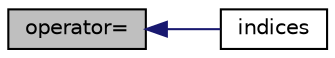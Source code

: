 digraph "operator="
{
  bgcolor="transparent";
  edge [fontname="Helvetica",fontsize="10",labelfontname="Helvetica",labelfontsize="10"];
  node [fontname="Helvetica",fontsize="10",shape=record];
  rankdir="LR";
  Node392 [label="operator=",height=0.2,width=0.4,color="black", fillcolor="grey75", style="filled", fontcolor="black"];
  Node392 -> Node393 [dir="back",color="midnightblue",fontsize="10",style="solid",fontname="Helvetica"];
  Node393 [label="indices",height=0.2,width=0.4,color="black",URL="$a27033.html#af7f267d40dff46ea35f042a1480b1442",tooltip="Return non-const access to the sorted indices. Updated every sort. "];
}
